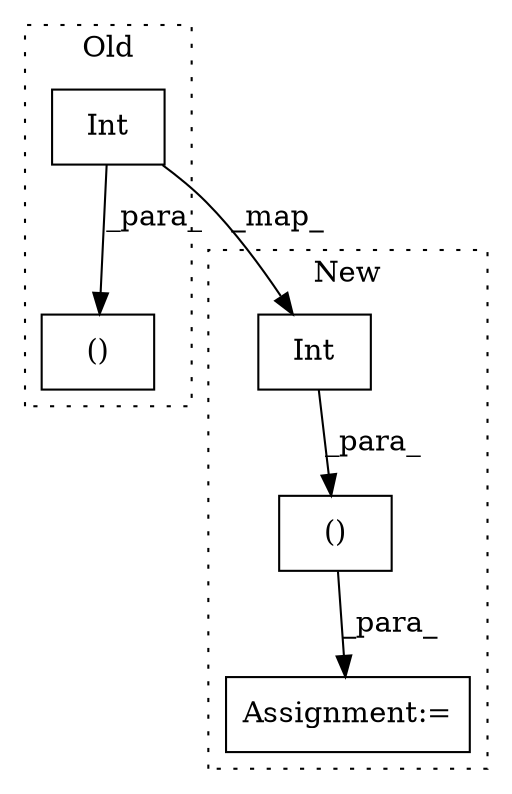 digraph G {
subgraph cluster0 {
1 [label="Int" a="32" s="1148,1164" l="4,1" shape="box"];
5 [label="()" a="106" s="1114" l="51" shape="box"];
label = "Old";
style="dotted";
}
subgraph cluster1 {
2 [label="Int" a="32" s="1049,1066" l="4,1" shape="box"];
3 [label="Assignment:=" a="7" s="1027" l="8" shape="box"];
4 [label="()" a="106" s="1035" l="32" shape="box"];
label = "New";
style="dotted";
}
1 -> 5 [label="_para_"];
1 -> 2 [label="_map_"];
2 -> 4 [label="_para_"];
4 -> 3 [label="_para_"];
}